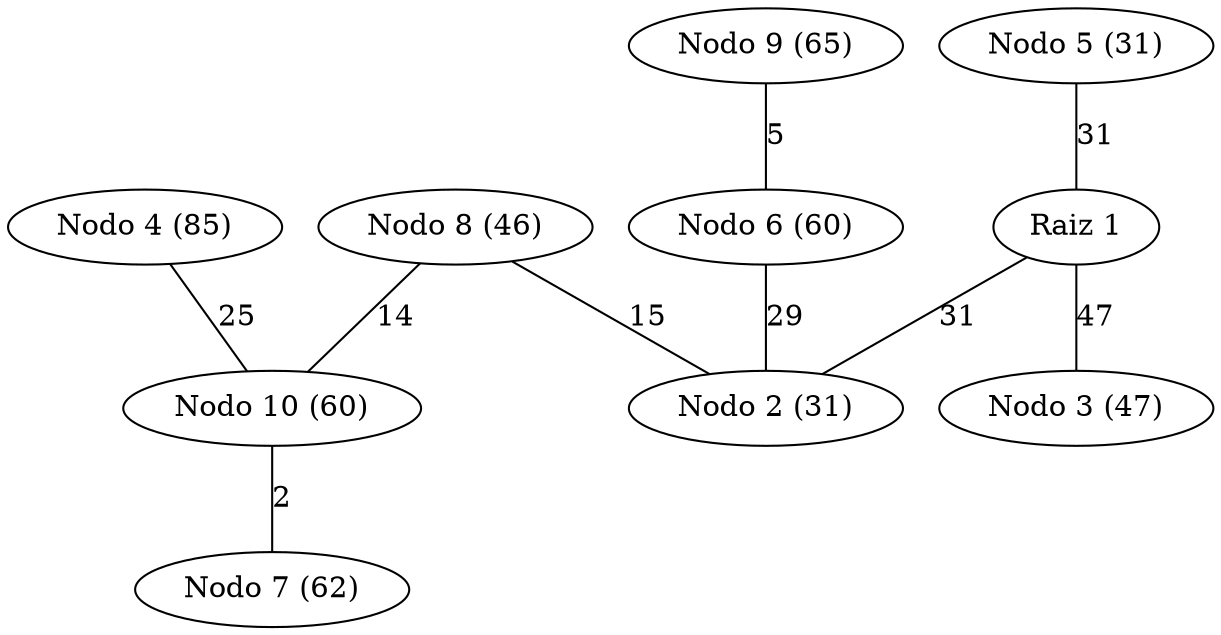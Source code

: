 graph arbol_dijkstra_G_1 {
    "1" [label="Raiz 1"];
    "5" [label="Nodo 5 (31)"];
    "2" [label="Nodo 2 (31)"];
    "8" [label="Nodo 8 (46)"];
    "3" [label="Nodo 3 (47)"];
    "6" [label="Nodo 6 (60)"];
    "10" [label="Nodo 10 (60)"];
    "7" [label="Nodo 7 (62)"];
    "9" [label="Nodo 9 (65)"];
    "4" [label="Nodo 4 (85)"];
    1 -- 2 [label="31"];
    1 -- 3 [label="47"];
    4 -- 10 [label="25"];
    5 -- 1 [label="31"];
    6 -- 2 [label="29"];
    10 -- 7 [label="2"];
    8 -- 2 [label="15"];
    9 -- 6 [label="5"];
    8 -- 10 [label="14"];
}